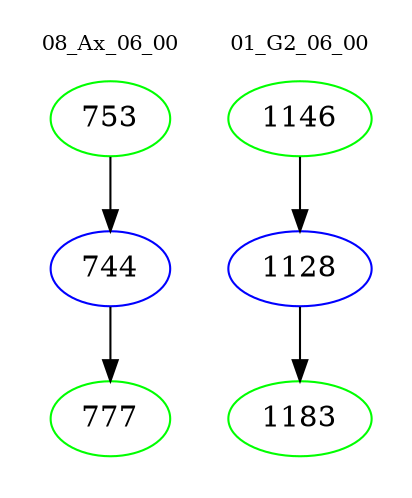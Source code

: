 digraph{
subgraph cluster_0 {
color = white
label = "08_Ax_06_00";
fontsize=10;
T0_753 [label="753", color="green"]
T0_753 -> T0_744 [color="black"]
T0_744 [label="744", color="blue"]
T0_744 -> T0_777 [color="black"]
T0_777 [label="777", color="green"]
}
subgraph cluster_1 {
color = white
label = "01_G2_06_00";
fontsize=10;
T1_1146 [label="1146", color="green"]
T1_1146 -> T1_1128 [color="black"]
T1_1128 [label="1128", color="blue"]
T1_1128 -> T1_1183 [color="black"]
T1_1183 [label="1183", color="green"]
}
}
